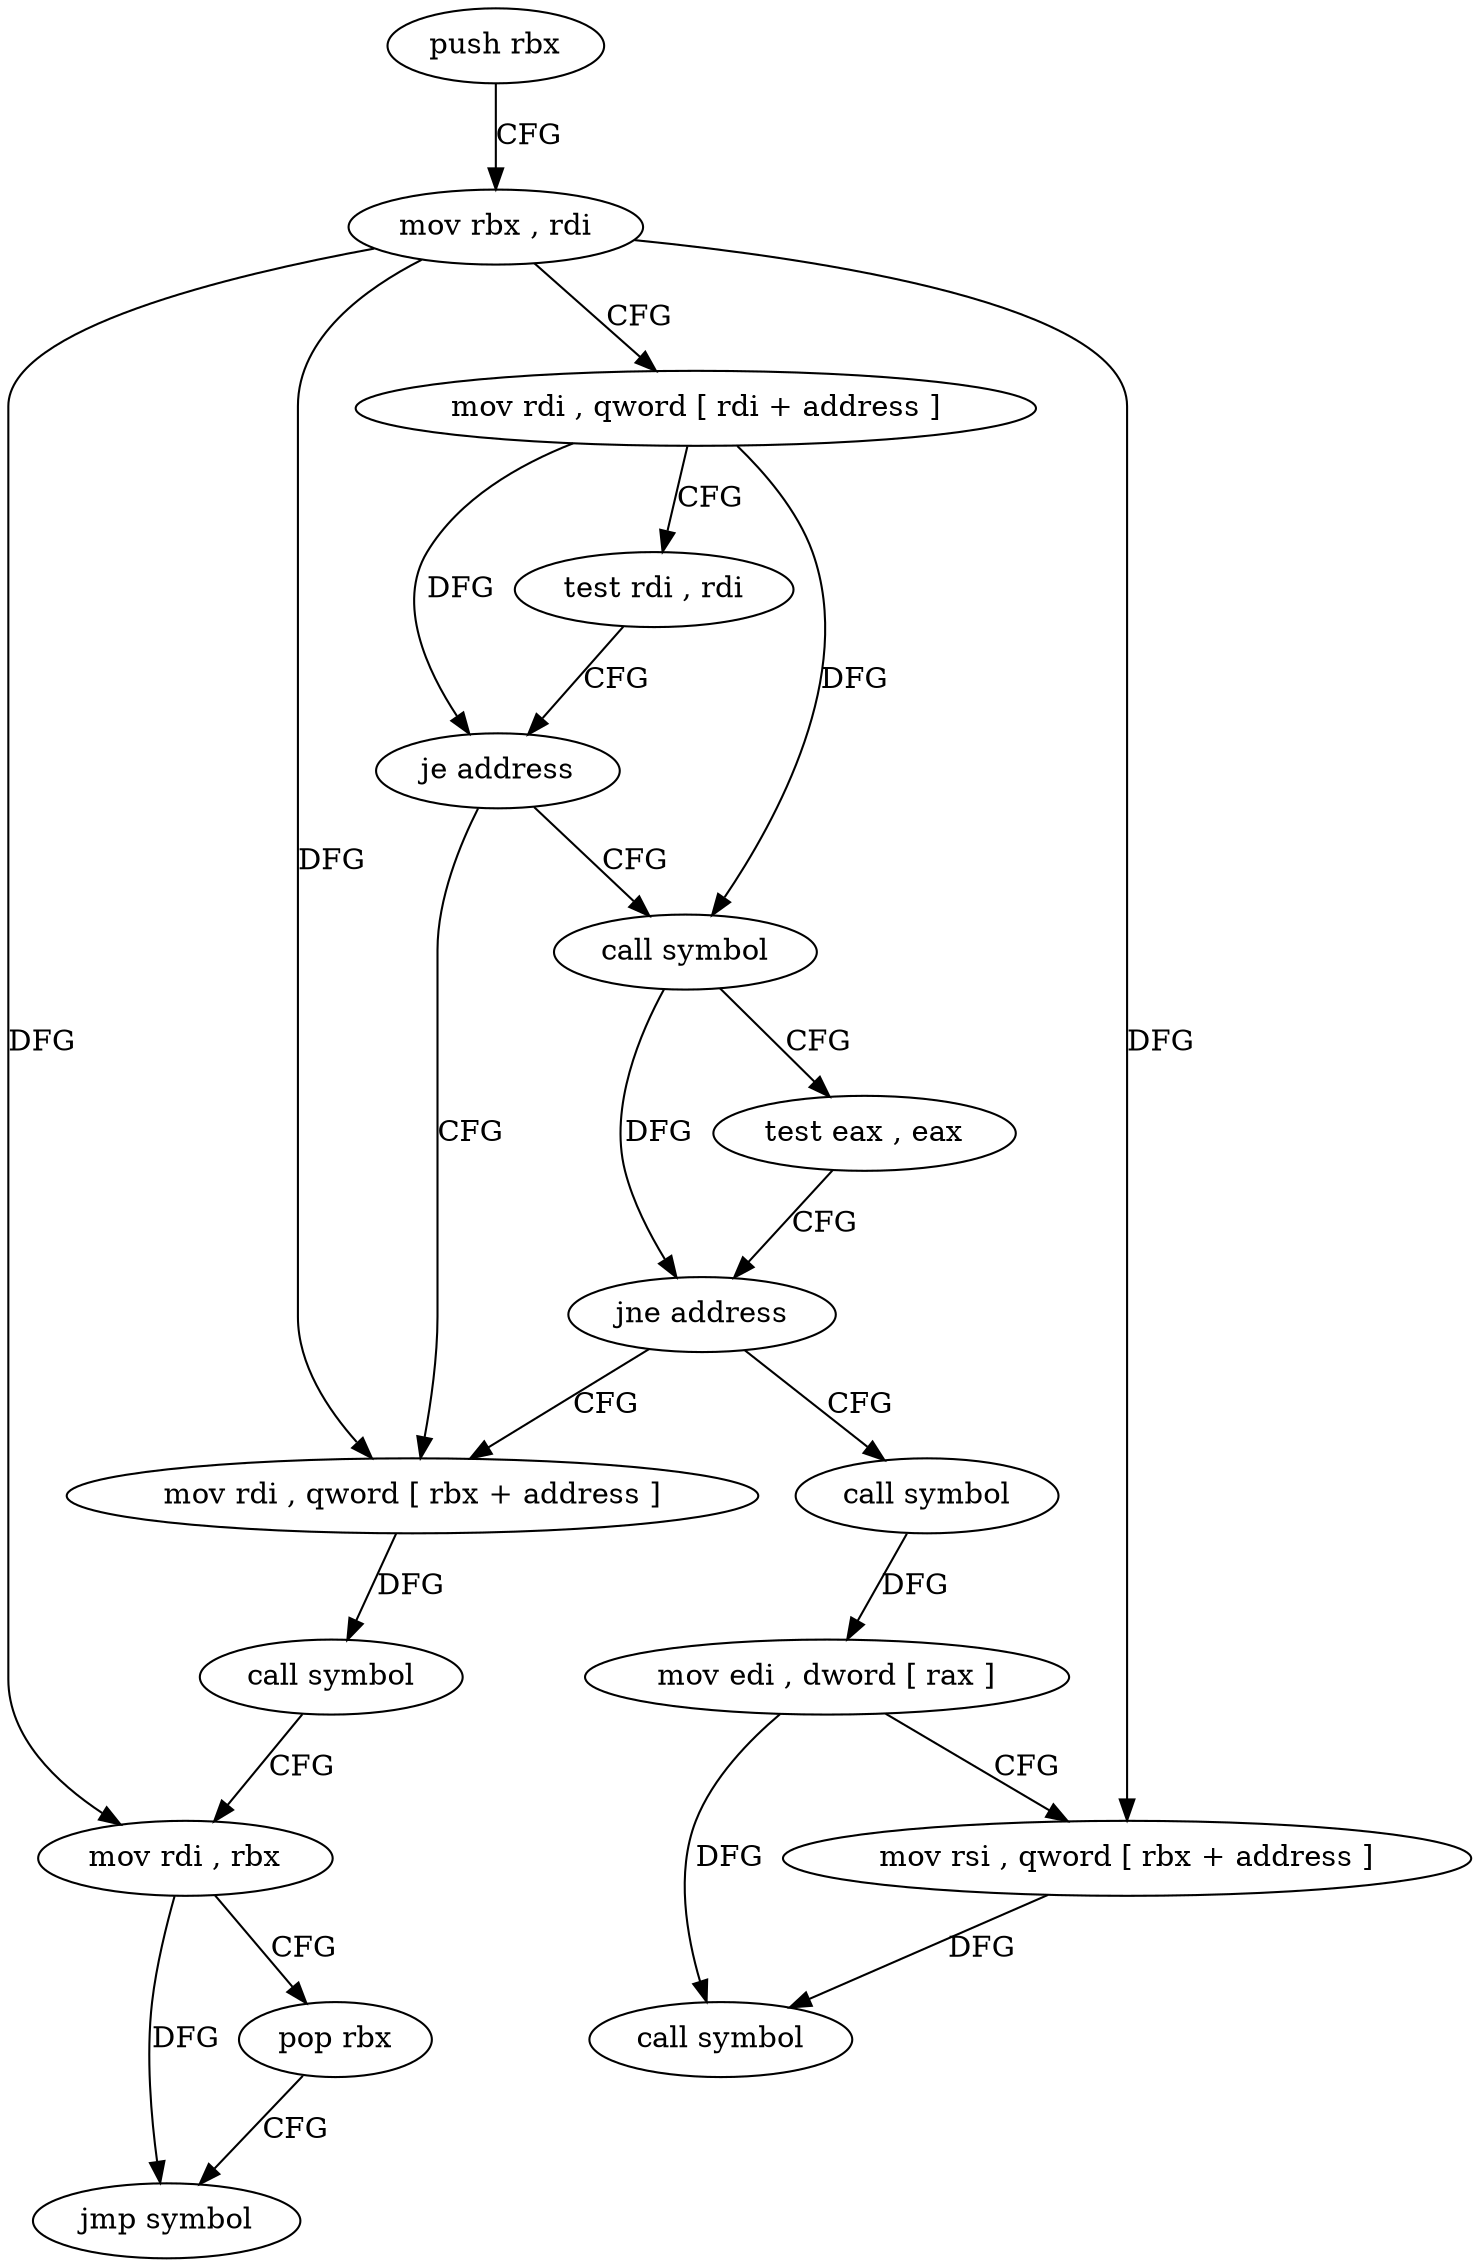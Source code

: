 digraph "func" {
"4231040" [label = "push rbx" ]
"4231041" [label = "mov rbx , rdi" ]
"4231044" [label = "mov rdi , qword [ rdi + address ]" ]
"4231048" [label = "test rdi , rdi" ]
"4231051" [label = "je address" ]
"4231062" [label = "mov rdi , qword [ rbx + address ]" ]
"4231053" [label = "call symbol" ]
"4231066" [label = "call symbol" ]
"4231071" [label = "mov rdi , rbx" ]
"4231074" [label = "pop rbx" ]
"4231075" [label = "jmp symbol" ]
"4231058" [label = "test eax , eax" ]
"4231060" [label = "jne address" ]
"4231080" [label = "call symbol" ]
"4231085" [label = "mov edi , dword [ rax ]" ]
"4231087" [label = "mov rsi , qword [ rbx + address ]" ]
"4231091" [label = "call symbol" ]
"4231040" -> "4231041" [ label = "CFG" ]
"4231041" -> "4231044" [ label = "CFG" ]
"4231041" -> "4231062" [ label = "DFG" ]
"4231041" -> "4231071" [ label = "DFG" ]
"4231041" -> "4231087" [ label = "DFG" ]
"4231044" -> "4231048" [ label = "CFG" ]
"4231044" -> "4231051" [ label = "DFG" ]
"4231044" -> "4231053" [ label = "DFG" ]
"4231048" -> "4231051" [ label = "CFG" ]
"4231051" -> "4231062" [ label = "CFG" ]
"4231051" -> "4231053" [ label = "CFG" ]
"4231062" -> "4231066" [ label = "DFG" ]
"4231053" -> "4231058" [ label = "CFG" ]
"4231053" -> "4231060" [ label = "DFG" ]
"4231066" -> "4231071" [ label = "CFG" ]
"4231071" -> "4231074" [ label = "CFG" ]
"4231071" -> "4231075" [ label = "DFG" ]
"4231074" -> "4231075" [ label = "CFG" ]
"4231058" -> "4231060" [ label = "CFG" ]
"4231060" -> "4231080" [ label = "CFG" ]
"4231060" -> "4231062" [ label = "CFG" ]
"4231080" -> "4231085" [ label = "DFG" ]
"4231085" -> "4231087" [ label = "CFG" ]
"4231085" -> "4231091" [ label = "DFG" ]
"4231087" -> "4231091" [ label = "DFG" ]
}
